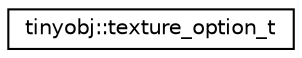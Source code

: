 digraph "Hijerarhija klasa u obliku grafa"
{
  edge [fontname="Helvetica",fontsize="10",labelfontname="Helvetica",labelfontsize="10"];
  node [fontname="Helvetica",fontsize="10",shape=record];
  rankdir="LR";
  Node0 [label="tinyobj::texture_option_t",height=0.2,width=0.4,color="black", fillcolor="white", style="filled",URL="$structtinyobj_1_1texture__option__t.html"];
}
